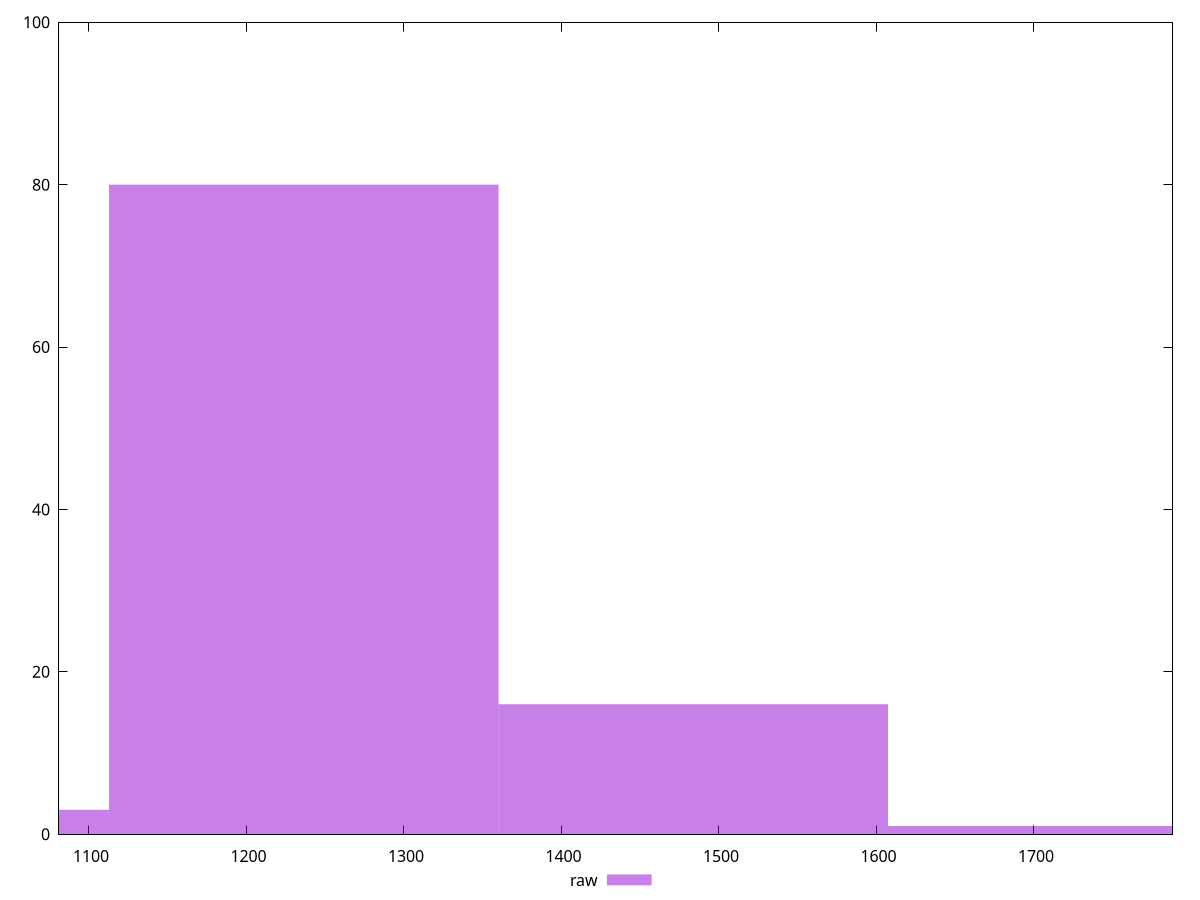 reset

$raw <<EOF
1236.424589130083 80
1483.7095069560996 16
989.1396713040664 3
1730.994424782116 1
EOF

set key outside below
set boxwidth 247.2849178260166
set xrange [1081:1788]
set yrange [0:100]
set trange [0:100]
set style fill transparent solid 0.5 noborder
set terminal svg size 640, 490 enhanced background rgb 'white'
set output "reports/report_00028_2021-02-24T12-49-42.674Z/uses-rel-preload/samples/card/raw/histogram.svg"

plot $raw title "raw" with boxes

reset
